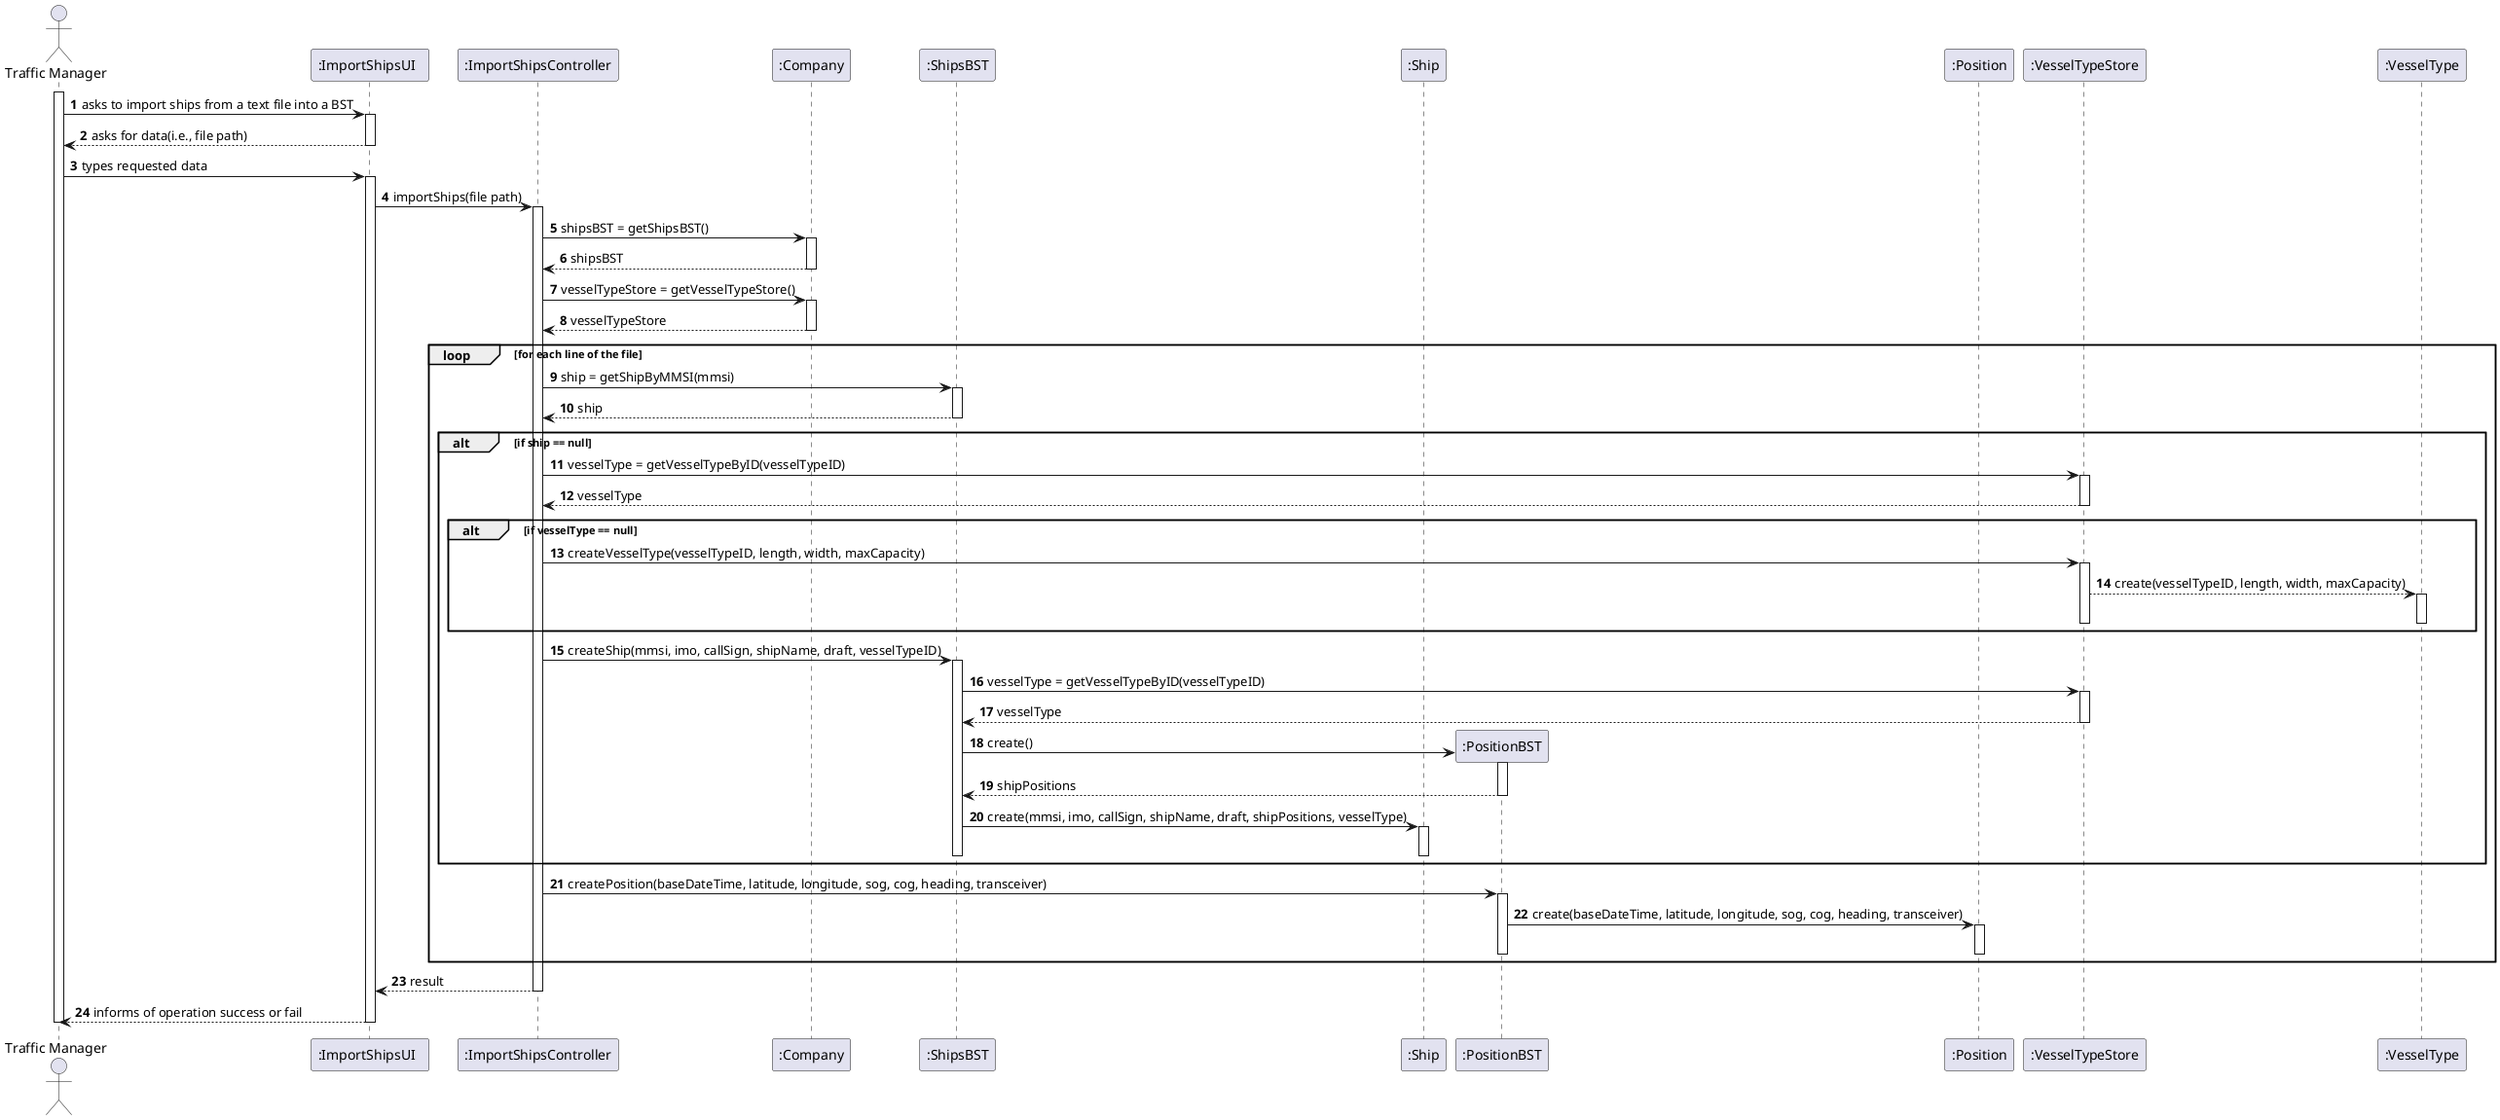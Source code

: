 @startuml
autonumber
'hide footbox
actor "Traffic Manager" as TM
participant ":ImportShipsUI  " as UI
participant ":ImportShipsController" as CTRL
participant ":Company" as CMP
participant ":ShipsBST" as SBST
participant ":Ship" as SHIP
participant ":PositionBST" as PBST
participant ":Position" as POS
participant ":VesselTypeStore" as VTSTR
participant ":VesselType" as VT

'FALTAM AS VALIDAÇÕES

activate TM
TM -> UI : asks to import ships from a text file into a BST
activate UI
UI --> TM : asks for data(i.e., file path)
deactivate UI

TM -> UI : types requested data
activate UI
UI -> CTRL : importShips(file path)
activate CTRL
CTRL -> CMP : shipsBST = getShipsBST()
activate CMP
CMP --> CTRL : shipsBST
deactivate CMP
CTRL -> CMP : vesselTypeStore = getVesselTypeStore()
activate CMP
CMP --> CTRL : vesselTypeStore
deactivate CMP
loop for each line of the file
CTRL -> SBST : ship = getShipByMMSI(mmsi)
activate SBST
SBST --> CTRL : ship
deactivate SBST
alt if ship == null
CTRL -> VTSTR : vesselType = getVesselTypeByID(vesselTypeID)
activate VTSTR
VTSTR --> CTRL : vesselType
deactivate VTSTR
alt if vesselType == null
CTRL -> VTSTR : createVesselType(vesselTypeID, length, width, maxCapacity)
activate VTSTR
VTSTR --> VT : create(vesselTypeID, length, width, maxCapacity)
activate VT
deactivate VT
deactivate VTSTR
end
CTRL -> SBST : createShip(mmsi, imo, callSign, shipName, draft, vesselTypeID)
activate SBST
SBST -> VTSTR : vesselType = getVesselTypeByID(vesselTypeID)
activate VTSTR
VTSTR --> SBST : vesselType
deactivate VTSTR
SBST -> PBST** : create()
activate PBST
PBST --> SBST : shipPositions
deactivate PBST
SBST -> SHIP : create(mmsi, imo, callSign, shipName, draft, shipPositions, vesselType)
activate SHIP
deactivate SHIP
deactivate SBST
end
CTRL -> PBST : createPosition(baseDateTime, latitude, longitude, sog, cog, heading, transceiver)
activate PBST
PBST -> POS : create(baseDateTime, latitude, longitude, sog, cog, heading, transceiver)
activate POS
deactivate POS
deactivate PBST
end
CTRL --> UI : result
deactivate CTRL
UI --> TM : informs of operation success or fail
deactivate UI
deactivate TM

@enduml
